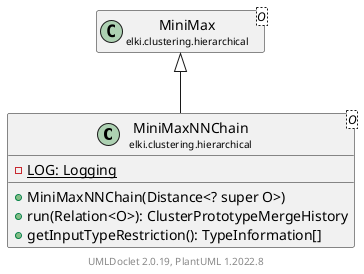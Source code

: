 @startuml
    remove .*\.(Instance|Par|Parameterizer|Factory)$
    set namespaceSeparator none
    hide empty fields
    hide empty methods

    class "<size:14>MiniMaxNNChain\n<size:10>elki.clustering.hierarchical" as elki.clustering.hierarchical.MiniMaxNNChain<O> [[MiniMaxNNChain.html]] {
        {static} -LOG: Logging
        +MiniMaxNNChain(Distance<? super O>)
        +run(Relation<O>): ClusterPrototypeMergeHistory
        +getInputTypeRestriction(): TypeInformation[]
    }

    class "<size:14>MiniMax\n<size:10>elki.clustering.hierarchical" as elki.clustering.hierarchical.MiniMax<O> [[MiniMax.html]]
    class "<size:14>MiniMaxNNChain.Instance\n<size:10>elki.clustering.hierarchical" as elki.clustering.hierarchical.MiniMaxNNChain.Instance [[MiniMaxNNChain.Instance.html]]
    class "<size:14>MiniMaxNNChain.Par\n<size:10>elki.clustering.hierarchical" as elki.clustering.hierarchical.MiniMaxNNChain.Par<O>

    elki.clustering.hierarchical.MiniMax <|-- elki.clustering.hierarchical.MiniMaxNNChain
    elki.clustering.hierarchical.MiniMaxNNChain +-- elki.clustering.hierarchical.MiniMaxNNChain.Instance
    elki.clustering.hierarchical.MiniMaxNNChain +-- elki.clustering.hierarchical.MiniMaxNNChain.Par

    center footer UMLDoclet 2.0.19, PlantUML 1.2022.8
@enduml
